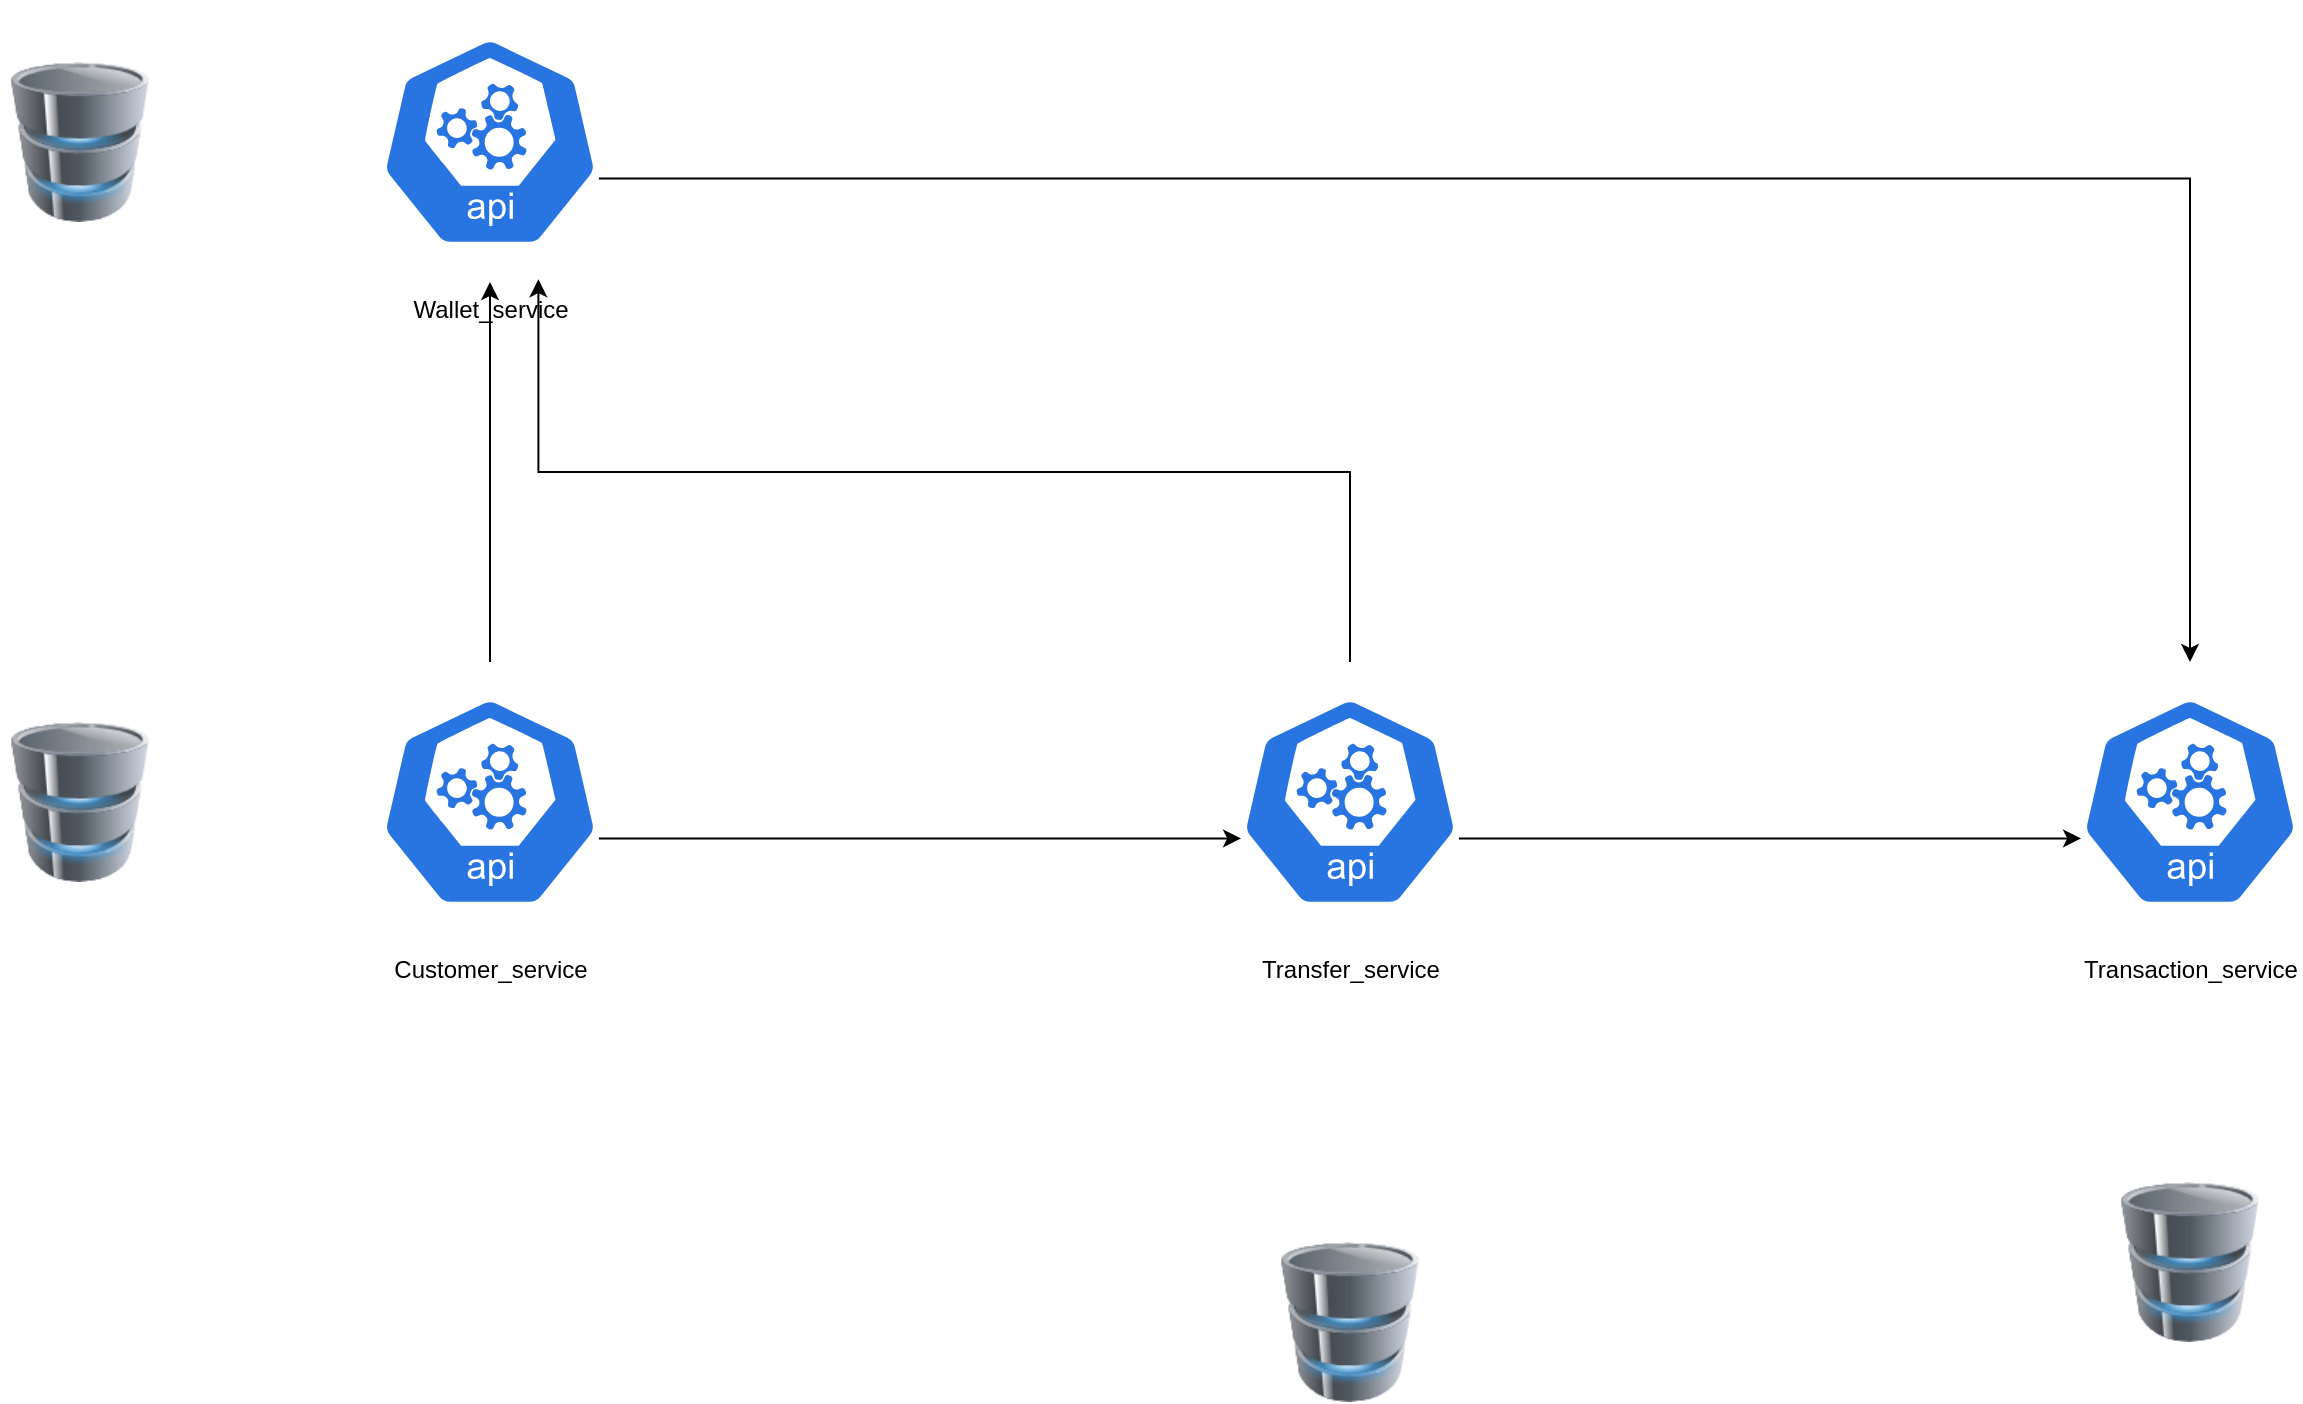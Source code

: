 <mxfile version="21.6.8" type="device">
  <diagram name="Page-1" id="MNRsU4UJ1333ZlrJ2uZn">
    <mxGraphModel dx="2494" dy="745" grid="1" gridSize="10" guides="1" tooltips="1" connect="1" arrows="1" fold="1" page="1" pageScale="1" pageWidth="850" pageHeight="1100" math="0" shadow="0">
      <root>
        <mxCell id="0" />
        <mxCell id="1" parent="0" />
        <mxCell id="bBBaqb7qmby4DbbmbdrR-10" style="edgeStyle=orthogonalEdgeStyle;rounded=0;orthogonalLoop=1;jettySize=auto;html=1;exitX=0.5;exitY=0;exitDx=0;exitDy=0;exitPerimeter=0;entryX=0.5;entryY=1;entryDx=0;entryDy=0;entryPerimeter=0;" edge="1" parent="1" source="bBBaqb7qmby4DbbmbdrR-2" target="bBBaqb7qmby4DbbmbdrR-1">
          <mxGeometry relative="1" as="geometry" />
        </mxCell>
        <mxCell id="bBBaqb7qmby4DbbmbdrR-13" style="edgeStyle=orthogonalEdgeStyle;rounded=0;orthogonalLoop=1;jettySize=auto;html=1;exitX=0.995;exitY=0.63;exitDx=0;exitDy=0;exitPerimeter=0;entryX=0.5;entryY=0;entryDx=0;entryDy=0;entryPerimeter=0;" edge="1" parent="1" source="bBBaqb7qmby4DbbmbdrR-1" target="bBBaqb7qmby4DbbmbdrR-4">
          <mxGeometry relative="1" as="geometry" />
        </mxCell>
        <mxCell id="bBBaqb7qmby4DbbmbdrR-1" value="Wallet_service" style="sketch=0;html=1;dashed=0;whitespace=wrap;fillColor=#2875E2;strokeColor=#ffffff;points=[[0.005,0.63,0],[0.1,0.2,0],[0.9,0.2,0],[0.5,0,0],[0.995,0.63,0],[0.72,0.99,0],[0.5,1,0],[0.28,0.99,0]];verticalLabelPosition=bottom;align=center;verticalAlign=top;shape=mxgraph.kubernetes.icon;prIcon=api" vertex="1" parent="1">
          <mxGeometry x="80" y="120" width="110" height="140" as="geometry" />
        </mxCell>
        <mxCell id="bBBaqb7qmby4DbbmbdrR-11" style="edgeStyle=orthogonalEdgeStyle;rounded=0;orthogonalLoop=1;jettySize=auto;html=1;exitX=0.995;exitY=0.63;exitDx=0;exitDy=0;exitPerimeter=0;entryX=0.005;entryY=0.63;entryDx=0;entryDy=0;entryPerimeter=0;" edge="1" parent="1" source="bBBaqb7qmby4DbbmbdrR-2" target="bBBaqb7qmby4DbbmbdrR-3">
          <mxGeometry relative="1" as="geometry" />
        </mxCell>
        <mxCell id="bBBaqb7qmby4DbbmbdrR-2" value="Customer_service" style="sketch=0;html=1;dashed=0;whitespace=wrap;fillColor=#2875E2;strokeColor=#ffffff;points=[[0.005,0.63,0],[0.1,0.2,0],[0.9,0.2,0],[0.5,0,0],[0.995,0.63,0],[0.72,0.99,0],[0.5,1,0],[0.28,0.99,0]];verticalLabelPosition=bottom;align=center;verticalAlign=top;shape=mxgraph.kubernetes.icon;prIcon=api" vertex="1" parent="1">
          <mxGeometry x="80" y="450" width="110" height="140" as="geometry" />
        </mxCell>
        <mxCell id="bBBaqb7qmby4DbbmbdrR-12" style="edgeStyle=orthogonalEdgeStyle;rounded=0;orthogonalLoop=1;jettySize=auto;html=1;exitX=0.995;exitY=0.63;exitDx=0;exitDy=0;exitPerimeter=0;entryX=0.005;entryY=0.63;entryDx=0;entryDy=0;entryPerimeter=0;" edge="1" parent="1" source="bBBaqb7qmby4DbbmbdrR-3" target="bBBaqb7qmby4DbbmbdrR-4">
          <mxGeometry relative="1" as="geometry" />
        </mxCell>
        <mxCell id="bBBaqb7qmby4DbbmbdrR-14" style="edgeStyle=orthogonalEdgeStyle;rounded=0;orthogonalLoop=1;jettySize=auto;html=1;exitX=0.5;exitY=0;exitDx=0;exitDy=0;exitPerimeter=0;entryX=0.72;entryY=0.99;entryDx=0;entryDy=0;entryPerimeter=0;" edge="1" parent="1" source="bBBaqb7qmby4DbbmbdrR-3" target="bBBaqb7qmby4DbbmbdrR-1">
          <mxGeometry relative="1" as="geometry" />
        </mxCell>
        <mxCell id="bBBaqb7qmby4DbbmbdrR-3" value="Transfer_service" style="sketch=0;html=1;dashed=0;whitespace=wrap;fillColor=#2875E2;strokeColor=#ffffff;points=[[0.005,0.63,0],[0.1,0.2,0],[0.9,0.2,0],[0.5,0,0],[0.995,0.63,0],[0.72,0.99,0],[0.5,1,0],[0.28,0.99,0]];verticalLabelPosition=bottom;align=center;verticalAlign=top;shape=mxgraph.kubernetes.icon;prIcon=api" vertex="1" parent="1">
          <mxGeometry x="510" y="450" width="110" height="140" as="geometry" />
        </mxCell>
        <mxCell id="bBBaqb7qmby4DbbmbdrR-4" value="Transaction_service" style="sketch=0;html=1;dashed=0;whitespace=wrap;fillColor=#2875E2;strokeColor=#ffffff;points=[[0.005,0.63,0],[0.1,0.2,0],[0.9,0.2,0],[0.5,0,0],[0.995,0.63,0],[0.72,0.99,0],[0.5,1,0],[0.28,0.99,0]];verticalLabelPosition=bottom;align=center;verticalAlign=top;shape=mxgraph.kubernetes.icon;prIcon=api" vertex="1" parent="1">
          <mxGeometry x="930" y="450" width="110" height="140" as="geometry" />
        </mxCell>
        <mxCell id="bBBaqb7qmby4DbbmbdrR-6" value="" style="image;html=1;image=img/lib/clip_art/computers/Database_128x128.png" vertex="1" parent="1">
          <mxGeometry x="-110" y="150" width="80" height="80" as="geometry" />
        </mxCell>
        <mxCell id="bBBaqb7qmby4DbbmbdrR-7" value="" style="image;html=1;image=img/lib/clip_art/computers/Database_128x128.png" vertex="1" parent="1">
          <mxGeometry x="-110" y="480" width="80" height="80" as="geometry" />
        </mxCell>
        <mxCell id="bBBaqb7qmby4DbbmbdrR-8" value="" style="image;html=1;image=img/lib/clip_art/computers/Database_128x128.png" vertex="1" parent="1">
          <mxGeometry x="525" y="740" width="80" height="80" as="geometry" />
        </mxCell>
        <mxCell id="bBBaqb7qmby4DbbmbdrR-9" value="" style="image;html=1;image=img/lib/clip_art/computers/Database_128x128.png" vertex="1" parent="1">
          <mxGeometry x="945" y="710" width="80" height="80" as="geometry" />
        </mxCell>
      </root>
    </mxGraphModel>
  </diagram>
</mxfile>
